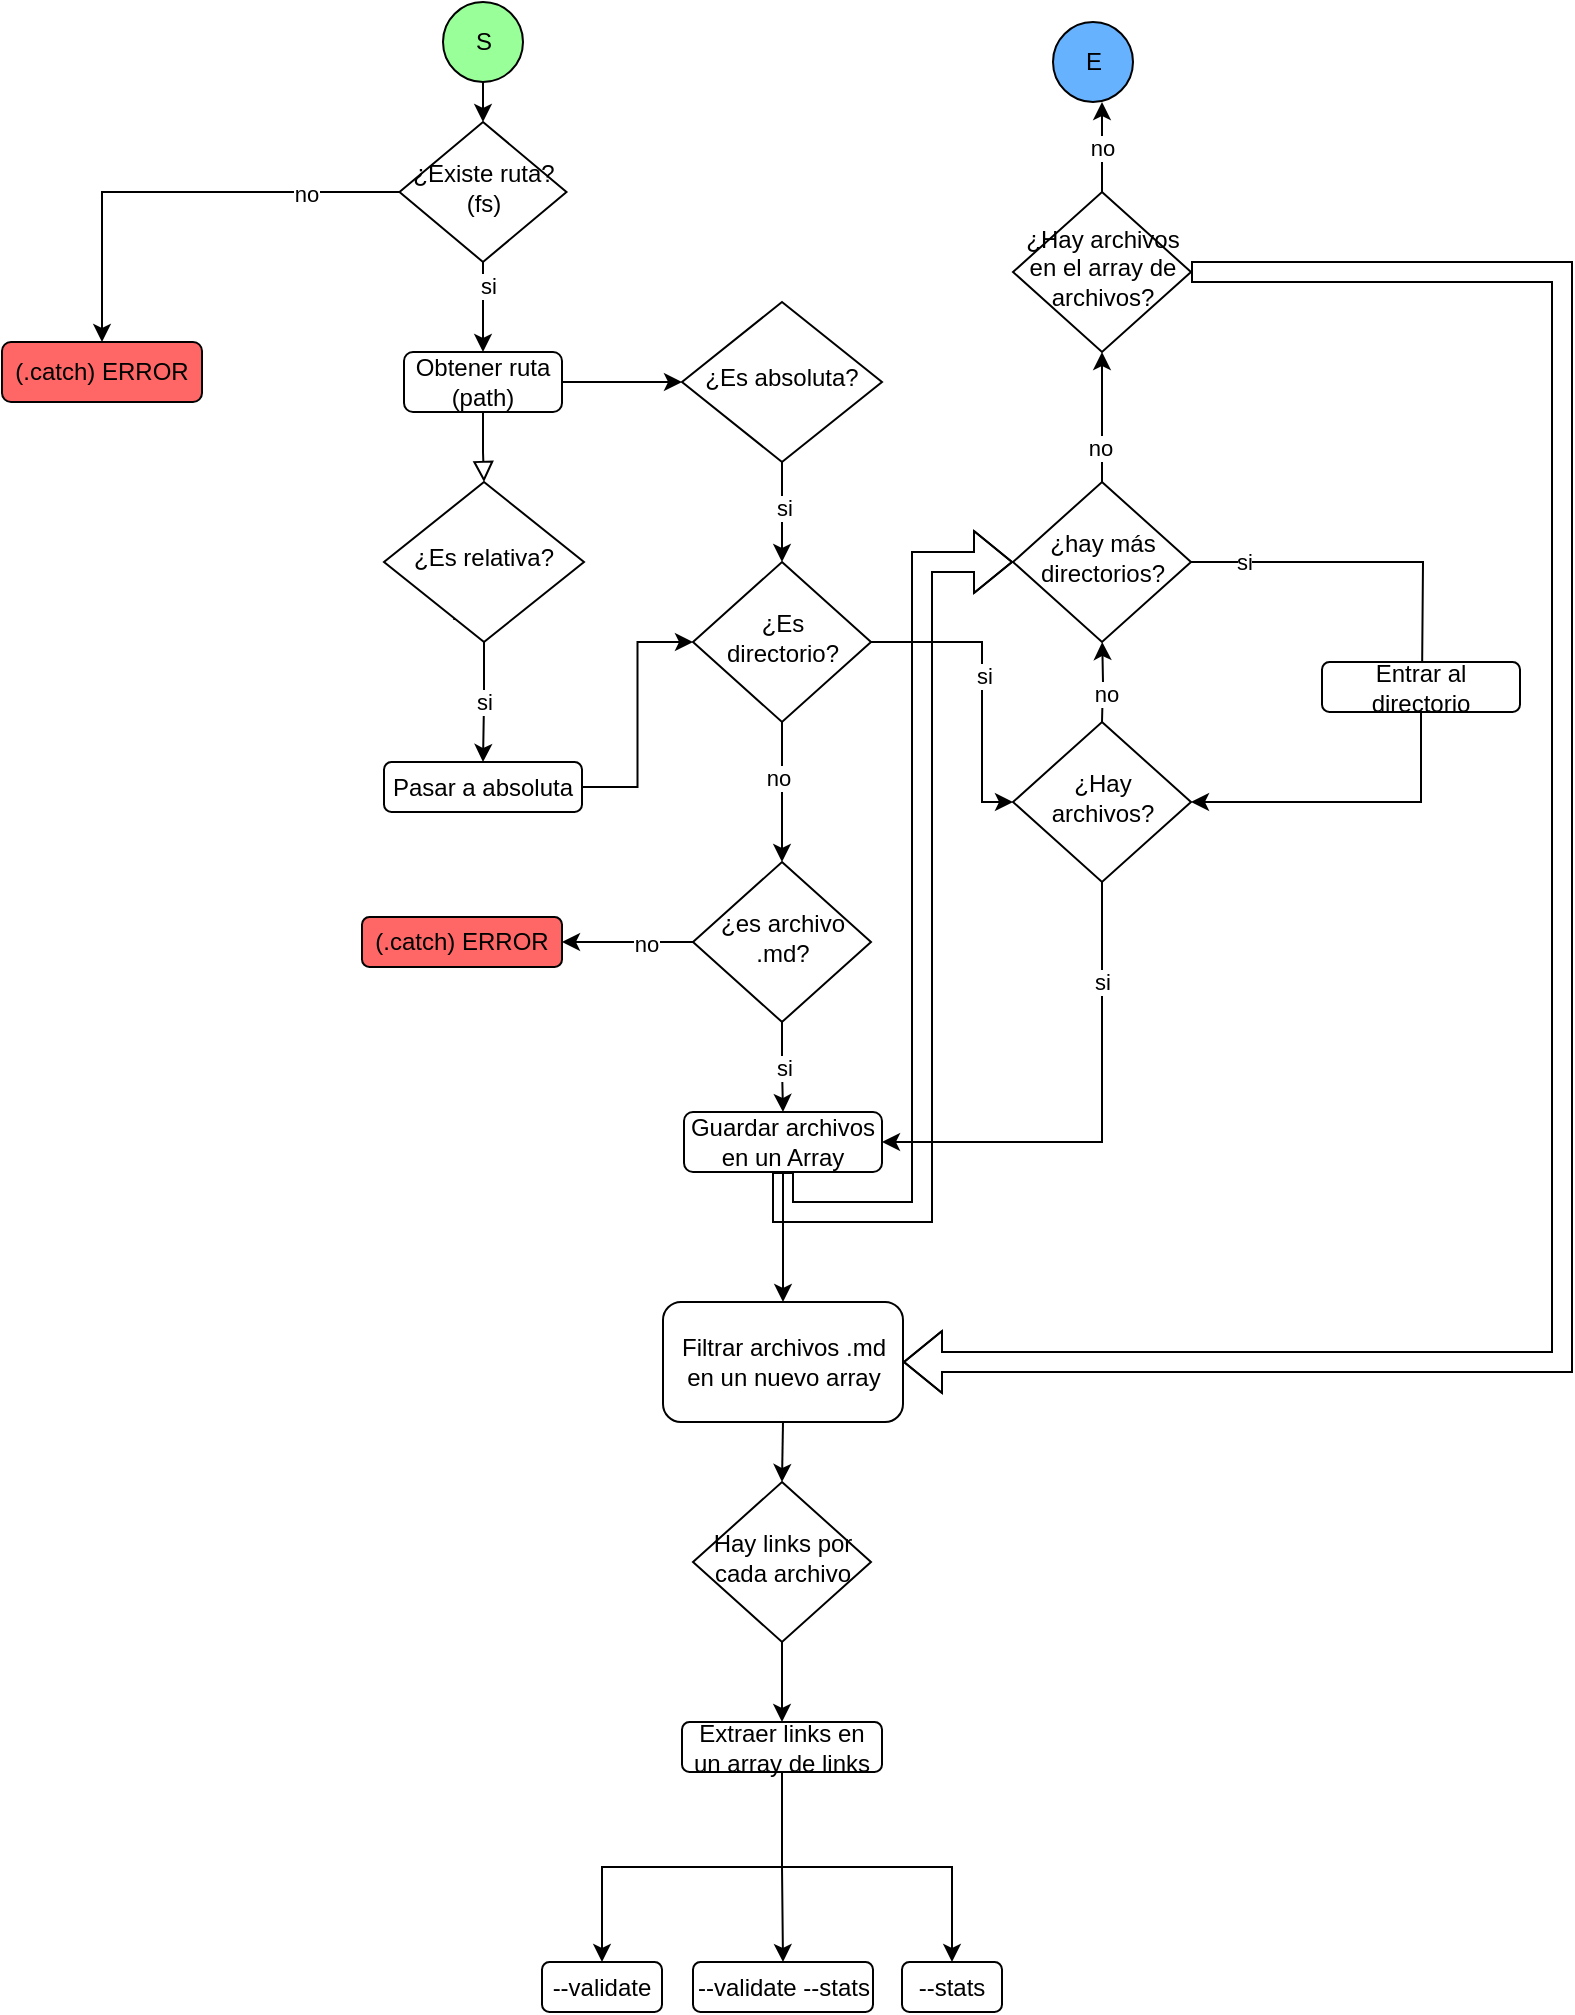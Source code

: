 <mxfile version="21.6.5" type="github">
  <diagram id="C5RBs43oDa-KdzZeNtuy" name="Page-1">
    <mxGraphModel dx="1280" dy="946" grid="1" gridSize="10" guides="1" tooltips="1" connect="1" arrows="1" fold="1" page="1" pageScale="1" pageWidth="827" pageHeight="1169" math="0" shadow="0">
      <root>
        <mxCell id="WIyWlLk6GJQsqaUBKTNV-0" />
        <mxCell id="WIyWlLk6GJQsqaUBKTNV-1" parent="WIyWlLk6GJQsqaUBKTNV-0" />
        <mxCell id="K4JYTw5yfTDGfKBI4vf8-60" style="edgeStyle=orthogonalEdgeStyle;rounded=0;orthogonalLoop=1;jettySize=auto;html=1;exitX=1;exitY=0.5;exitDx=0;exitDy=0;entryX=0;entryY=0.5;entryDx=0;entryDy=0;" parent="WIyWlLk6GJQsqaUBKTNV-1" source="cMCzajVln8yDzjuoKP5j-2" target="WIyWlLk6GJQsqaUBKTNV-10" edge="1">
          <mxGeometry relative="1" as="geometry">
            <mxPoint x="465" y="200" as="sourcePoint" />
          </mxGeometry>
        </mxCell>
        <mxCell id="K4JYTw5yfTDGfKBI4vf8-66" style="edgeStyle=orthogonalEdgeStyle;rounded=0;orthogonalLoop=1;jettySize=auto;html=1;exitX=0;exitY=0.5;exitDx=0;exitDy=0;entryX=0.5;entryY=0;entryDx=0;entryDy=0;" parent="WIyWlLk6GJQsqaUBKTNV-1" source="cMCzajVln8yDzjuoKP5j-0" target="K4JYTw5yfTDGfKBI4vf8-57" edge="1">
          <mxGeometry relative="1" as="geometry" />
        </mxCell>
        <mxCell id="K4JYTw5yfTDGfKBI4vf8-67" value="no" style="edgeLabel;html=1;align=center;verticalAlign=middle;resizable=0;points=[];" parent="K4JYTw5yfTDGfKBI4vf8-66" vertex="1" connectable="0">
          <mxGeometry x="-0.582" y="1" relative="1" as="geometry">
            <mxPoint as="offset" />
          </mxGeometry>
        </mxCell>
        <mxCell id="K4JYTw5yfTDGfKBI4vf8-64" style="edgeStyle=orthogonalEdgeStyle;rounded=0;orthogonalLoop=1;jettySize=auto;html=1;exitX=0.5;exitY=1;exitDx=0;exitDy=0;entryX=0.5;entryY=0;entryDx=0;entryDy=0;" parent="WIyWlLk6GJQsqaUBKTNV-1" source="WIyWlLk6GJQsqaUBKTNV-10" target="K4JYTw5yfTDGfKBI4vf8-7" edge="1">
          <mxGeometry relative="1" as="geometry" />
        </mxCell>
        <mxCell id="K4JYTw5yfTDGfKBI4vf8-65" value="si" style="edgeLabel;html=1;align=center;verticalAlign=middle;resizable=0;points=[];" parent="K4JYTw5yfTDGfKBI4vf8-64" vertex="1" connectable="0">
          <mxGeometry x="-0.074" y="1" relative="1" as="geometry">
            <mxPoint as="offset" />
          </mxGeometry>
        </mxCell>
        <mxCell id="WIyWlLk6GJQsqaUBKTNV-10" value="¿Es absoluta?" style="rhombus;whiteSpace=wrap;html=1;shadow=0;fontFamily=Helvetica;fontSize=12;align=center;strokeWidth=1;spacing=6;spacingTop=-4;" parent="WIyWlLk6GJQsqaUBKTNV-1" vertex="1">
          <mxGeometry x="520" y="150" width="100" height="80" as="geometry" />
        </mxCell>
        <mxCell id="cMCzajVln8yDzjuoKP5j-3" style="edgeStyle=orthogonalEdgeStyle;rounded=0;orthogonalLoop=1;jettySize=auto;html=1;exitX=0.5;exitY=1;exitDx=0;exitDy=0;entryX=0.5;entryY=0;entryDx=0;entryDy=0;" edge="1" parent="WIyWlLk6GJQsqaUBKTNV-1" source="K4JYTw5yfTDGfKBI4vf8-0" target="cMCzajVln8yDzjuoKP5j-0">
          <mxGeometry relative="1" as="geometry" />
        </mxCell>
        <mxCell id="K4JYTw5yfTDGfKBI4vf8-0" value="S" style="ellipse;whiteSpace=wrap;html=1;aspect=fixed;fillColor=#99FF99;" parent="WIyWlLk6GJQsqaUBKTNV-1" vertex="1">
          <mxGeometry x="400.5" width="40" height="40" as="geometry" />
        </mxCell>
        <mxCell id="K4JYTw5yfTDGfKBI4vf8-16" value="si" style="edgeStyle=orthogonalEdgeStyle;rounded=0;orthogonalLoop=1;jettySize=auto;html=1;entryX=0.5;entryY=0;entryDx=0;entryDy=0;exitX=0.5;exitY=1;exitDx=0;exitDy=0;" parent="WIyWlLk6GJQsqaUBKTNV-1" source="K4JYTw5yfTDGfKBI4vf8-11" target="K4JYTw5yfTDGfKBI4vf8-5" edge="1">
          <mxGeometry relative="1" as="geometry" />
        </mxCell>
        <mxCell id="K4JYTw5yfTDGfKBI4vf8-17" style="edgeStyle=orthogonalEdgeStyle;rounded=0;orthogonalLoop=1;jettySize=auto;html=1;entryX=0;entryY=0.5;entryDx=0;entryDy=0;" parent="WIyWlLk6GJQsqaUBKTNV-1" source="K4JYTw5yfTDGfKBI4vf8-5" target="K4JYTw5yfTDGfKBI4vf8-7" edge="1">
          <mxGeometry relative="1" as="geometry" />
        </mxCell>
        <mxCell id="K4JYTw5yfTDGfKBI4vf8-5" value="Pasar a absoluta" style="rounded=1;whiteSpace=wrap;html=1;" parent="WIyWlLk6GJQsqaUBKTNV-1" vertex="1">
          <mxGeometry x="371" y="380" width="99" height="25" as="geometry" />
        </mxCell>
        <mxCell id="K4JYTw5yfTDGfKBI4vf8-24" style="edgeStyle=orthogonalEdgeStyle;rounded=0;orthogonalLoop=1;jettySize=auto;html=1;exitX=0.5;exitY=0;exitDx=0;exitDy=0;" parent="WIyWlLk6GJQsqaUBKTNV-1" edge="1">
          <mxGeometry relative="1" as="geometry">
            <mxPoint x="730.118" y="320" as="targetPoint" />
            <mxPoint x="730" y="360.0" as="sourcePoint" />
          </mxGeometry>
        </mxCell>
        <mxCell id="K4JYTw5yfTDGfKBI4vf8-25" value="no" style="edgeLabel;html=1;align=center;verticalAlign=middle;resizable=0;points=[];" parent="K4JYTw5yfTDGfKBI4vf8-24" vertex="1" connectable="0">
          <mxGeometry x="-0.307" y="-1" relative="1" as="geometry">
            <mxPoint as="offset" />
          </mxGeometry>
        </mxCell>
        <mxCell id="K4JYTw5yfTDGfKBI4vf8-29" style="edgeStyle=orthogonalEdgeStyle;rounded=0;orthogonalLoop=1;jettySize=auto;html=1;exitX=0.5;exitY=1;exitDx=0;exitDy=0;entryX=0.5;entryY=0;entryDx=0;entryDy=0;" parent="WIyWlLk6GJQsqaUBKTNV-1" source="K4JYTw5yfTDGfKBI4vf8-7" target="K4JYTw5yfTDGfKBI4vf8-28" edge="1">
          <mxGeometry relative="1" as="geometry" />
        </mxCell>
        <mxCell id="cMCzajVln8yDzjuoKP5j-43" value="no" style="edgeLabel;html=1;align=center;verticalAlign=middle;resizable=0;points=[];" vertex="1" connectable="0" parent="K4JYTw5yfTDGfKBI4vf8-29">
          <mxGeometry x="-0.2" y="-2" relative="1" as="geometry">
            <mxPoint as="offset" />
          </mxGeometry>
        </mxCell>
        <mxCell id="cMCzajVln8yDzjuoKP5j-10" style="edgeStyle=orthogonalEdgeStyle;rounded=0;orthogonalLoop=1;jettySize=auto;html=1;exitX=1;exitY=0.5;exitDx=0;exitDy=0;entryX=0;entryY=0.5;entryDx=0;entryDy=0;" edge="1" parent="WIyWlLk6GJQsqaUBKTNV-1" source="K4JYTw5yfTDGfKBI4vf8-7" target="K4JYTw5yfTDGfKBI4vf8-26">
          <mxGeometry relative="1" as="geometry">
            <Array as="points">
              <mxPoint x="670" y="320" />
              <mxPoint x="670" y="400" />
            </Array>
          </mxGeometry>
        </mxCell>
        <mxCell id="cMCzajVln8yDzjuoKP5j-11" value="si" style="edgeLabel;html=1;align=center;verticalAlign=middle;resizable=0;points=[];" vertex="1" connectable="0" parent="cMCzajVln8yDzjuoKP5j-10">
          <mxGeometry x="-0.037" y="1" relative="1" as="geometry">
            <mxPoint as="offset" />
          </mxGeometry>
        </mxCell>
        <mxCell id="K4JYTw5yfTDGfKBI4vf8-7" value="¿Es directorio?" style="rhombus;whiteSpace=wrap;html=1;shadow=0;fontFamily=Helvetica;fontSize=12;align=center;strokeWidth=1;spacing=6;spacingTop=-4;" parent="WIyWlLk6GJQsqaUBKTNV-1" vertex="1">
          <mxGeometry x="525.5" y="280" width="89" height="80" as="geometry" />
        </mxCell>
        <mxCell id="K4JYTw5yfTDGfKBI4vf8-10" value="Yes" style="edgeStyle=orthogonalEdgeStyle;rounded=0;html=1;jettySize=auto;orthogonalLoop=1;fontSize=11;endArrow=block;endFill=0;endSize=8;strokeWidth=1;shadow=0;labelBackgroundColor=none;exitX=0.5;exitY=1;exitDx=0;exitDy=0;" parent="WIyWlLk6GJQsqaUBKTNV-1" source="K4JYTw5yfTDGfKBI4vf8-11" edge="1">
          <mxGeometry y="10" relative="1" as="geometry">
            <mxPoint as="offset" />
            <mxPoint x="431.03" y="240" as="sourcePoint" />
            <mxPoint x="421" y="310" as="targetPoint" />
            <Array as="points">
              <mxPoint x="421" y="300" />
            </Array>
          </mxGeometry>
        </mxCell>
        <mxCell id="K4JYTw5yfTDGfKBI4vf8-12" value="" style="edgeStyle=orthogonalEdgeStyle;rounded=0;html=1;jettySize=auto;orthogonalLoop=1;fontSize=11;endArrow=block;endFill=0;endSize=8;strokeWidth=1;shadow=0;labelBackgroundColor=none;exitX=0.5;exitY=1;exitDx=0;exitDy=0;" parent="WIyWlLk6GJQsqaUBKTNV-1" source="cMCzajVln8yDzjuoKP5j-2" target="K4JYTw5yfTDGfKBI4vf8-11" edge="1">
          <mxGeometry y="10" relative="1" as="geometry">
            <mxPoint as="offset" />
            <mxPoint x="420.5" y="240" as="sourcePoint" />
            <mxPoint x="421" y="310" as="targetPoint" />
            <Array as="points" />
          </mxGeometry>
        </mxCell>
        <mxCell id="K4JYTw5yfTDGfKBI4vf8-11" value="¿Es relativa?" style="rhombus;whiteSpace=wrap;html=1;shadow=0;fontFamily=Helvetica;fontSize=12;align=center;strokeWidth=1;spacing=6;spacingTop=-4;" parent="WIyWlLk6GJQsqaUBKTNV-1" vertex="1">
          <mxGeometry x="371" y="240" width="100" height="80" as="geometry" />
        </mxCell>
        <mxCell id="K4JYTw5yfTDGfKBI4vf8-31" value="si" style="edgeStyle=orthogonalEdgeStyle;rounded=0;orthogonalLoop=1;jettySize=auto;html=1;exitX=0.5;exitY=1;exitDx=0;exitDy=0;entryX=1;entryY=0.5;entryDx=0;entryDy=0;" parent="WIyWlLk6GJQsqaUBKTNV-1" source="K4JYTw5yfTDGfKBI4vf8-26" target="K4JYTw5yfTDGfKBI4vf8-34" edge="1">
          <mxGeometry x="-0.583" relative="1" as="geometry">
            <mxPoint as="offset" />
            <mxPoint x="730.5" y="470" as="targetPoint" />
          </mxGeometry>
        </mxCell>
        <mxCell id="K4JYTw5yfTDGfKBI4vf8-26" value="¿Hay archivos?" style="rhombus;whiteSpace=wrap;html=1;shadow=0;fontFamily=Helvetica;fontSize=12;align=center;strokeWidth=1;spacing=6;spacingTop=-4;" parent="WIyWlLk6GJQsqaUBKTNV-1" vertex="1">
          <mxGeometry x="685.5" y="360" width="89" height="80" as="geometry" />
        </mxCell>
        <mxCell id="K4JYTw5yfTDGfKBI4vf8-36" value="si" style="edgeStyle=orthogonalEdgeStyle;rounded=0;orthogonalLoop=1;jettySize=auto;html=1;exitX=0.5;exitY=1;exitDx=0;exitDy=0;entryX=0.5;entryY=0;entryDx=0;entryDy=0;" parent="WIyWlLk6GJQsqaUBKTNV-1" source="K4JYTw5yfTDGfKBI4vf8-28" target="K4JYTw5yfTDGfKBI4vf8-34" edge="1">
          <mxGeometry relative="1" as="geometry" />
        </mxCell>
        <mxCell id="cMCzajVln8yDzjuoKP5j-7" style="edgeStyle=orthogonalEdgeStyle;rounded=0;orthogonalLoop=1;jettySize=auto;html=1;exitX=1;exitY=1;exitDx=0;exitDy=0;entryX=1;entryY=0.5;entryDx=0;entryDy=0;" edge="1" parent="WIyWlLk6GJQsqaUBKTNV-1" source="K4JYTw5yfTDGfKBI4vf8-28" target="cMCzajVln8yDzjuoKP5j-9">
          <mxGeometry relative="1" as="geometry">
            <Array as="points">
              <mxPoint x="592" y="470" />
            </Array>
          </mxGeometry>
        </mxCell>
        <mxCell id="cMCzajVln8yDzjuoKP5j-8" value="no" style="edgeLabel;html=1;align=center;verticalAlign=middle;resizable=0;points=[];" vertex="1" connectable="0" parent="cMCzajVln8yDzjuoKP5j-7">
          <mxGeometry x="-0.766" y="3" relative="1" as="geometry">
            <mxPoint as="offset" />
          </mxGeometry>
        </mxCell>
        <mxCell id="cMCzajVln8yDzjuoKP5j-44" value="no" style="edgeLabel;html=1;align=center;verticalAlign=middle;resizable=0;points=[];" vertex="1" connectable="0" parent="cMCzajVln8yDzjuoKP5j-7">
          <mxGeometry x="0.455" y="1" relative="1" as="geometry">
            <mxPoint as="offset" />
          </mxGeometry>
        </mxCell>
        <mxCell id="K4JYTw5yfTDGfKBI4vf8-28" value="¿es archivo &lt;br&gt;.md?" style="rhombus;whiteSpace=wrap;html=1;shadow=0;fontFamily=Helvetica;fontSize=12;align=center;strokeWidth=1;spacing=6;spacingTop=-4;" parent="WIyWlLk6GJQsqaUBKTNV-1" vertex="1">
          <mxGeometry x="525.5" y="430" width="89" height="80" as="geometry" />
        </mxCell>
        <mxCell id="cMCzajVln8yDzjuoKP5j-32" style="edgeStyle=orthogonalEdgeStyle;shape=flexArrow;rounded=0;orthogonalLoop=1;jettySize=auto;html=1;exitX=0.5;exitY=1;exitDx=0;exitDy=0;entryX=0;entryY=0.5;entryDx=0;entryDy=0;" edge="1" parent="WIyWlLk6GJQsqaUBKTNV-1" source="K4JYTw5yfTDGfKBI4vf8-34" target="cMCzajVln8yDzjuoKP5j-15">
          <mxGeometry relative="1" as="geometry">
            <Array as="points">
              <mxPoint x="571" y="605" />
              <mxPoint x="640" y="605" />
              <mxPoint x="640" y="280" />
            </Array>
          </mxGeometry>
        </mxCell>
        <mxCell id="cMCzajVln8yDzjuoKP5j-40" style="edgeStyle=orthogonalEdgeStyle;rounded=0;orthogonalLoop=1;jettySize=auto;html=1;exitX=0.5;exitY=1;exitDx=0;exitDy=0;entryX=0.5;entryY=0;entryDx=0;entryDy=0;" edge="1" parent="WIyWlLk6GJQsqaUBKTNV-1" source="K4JYTw5yfTDGfKBI4vf8-34" target="cMCzajVln8yDzjuoKP5j-34">
          <mxGeometry relative="1" as="geometry" />
        </mxCell>
        <mxCell id="K4JYTw5yfTDGfKBI4vf8-34" value="Guardar archivos en un Array" style="rounded=1;whiteSpace=wrap;html=1;" parent="WIyWlLk6GJQsqaUBKTNV-1" vertex="1">
          <mxGeometry x="521" y="555" width="99" height="30" as="geometry" />
        </mxCell>
        <mxCell id="K4JYTw5yfTDGfKBI4vf8-49" style="edgeStyle=orthogonalEdgeStyle;rounded=0;orthogonalLoop=1;jettySize=auto;html=1;exitX=0.5;exitY=1;exitDx=0;exitDy=0;entryX=0.5;entryY=0;entryDx=0;entryDy=0;" parent="WIyWlLk6GJQsqaUBKTNV-1" source="K4JYTw5yfTDGfKBI4vf8-42" target="K4JYTw5yfTDGfKBI4vf8-48" edge="1">
          <mxGeometry relative="1" as="geometry" />
        </mxCell>
        <mxCell id="K4JYTw5yfTDGfKBI4vf8-54" style="edgeStyle=orthogonalEdgeStyle;rounded=0;orthogonalLoop=1;jettySize=auto;html=1;exitX=0.5;exitY=1;exitDx=0;exitDy=0;entryX=0.5;entryY=0;entryDx=0;entryDy=0;" parent="WIyWlLk6GJQsqaUBKTNV-1" source="K4JYTw5yfTDGfKBI4vf8-48" target="K4JYTw5yfTDGfKBI4vf8-51" edge="1">
          <mxGeometry relative="1" as="geometry" />
        </mxCell>
        <mxCell id="K4JYTw5yfTDGfKBI4vf8-55" style="edgeStyle=orthogonalEdgeStyle;rounded=0;orthogonalLoop=1;jettySize=auto;html=1;exitX=0.5;exitY=1;exitDx=0;exitDy=0;entryX=0.5;entryY=0;entryDx=0;entryDy=0;" parent="WIyWlLk6GJQsqaUBKTNV-1" source="K4JYTw5yfTDGfKBI4vf8-48" target="K4JYTw5yfTDGfKBI4vf8-52" edge="1">
          <mxGeometry relative="1" as="geometry" />
        </mxCell>
        <mxCell id="K4JYTw5yfTDGfKBI4vf8-56" style="edgeStyle=orthogonalEdgeStyle;rounded=0;orthogonalLoop=1;jettySize=auto;html=1;exitX=0.5;exitY=1;exitDx=0;exitDy=0;entryX=0.5;entryY=0;entryDx=0;entryDy=0;" parent="WIyWlLk6GJQsqaUBKTNV-1" source="K4JYTw5yfTDGfKBI4vf8-48" target="K4JYTw5yfTDGfKBI4vf8-53" edge="1">
          <mxGeometry relative="1" as="geometry" />
        </mxCell>
        <mxCell id="K4JYTw5yfTDGfKBI4vf8-48" value="Extraer links en un array de links" style="rounded=1;whiteSpace=wrap;html=1;" parent="WIyWlLk6GJQsqaUBKTNV-1" vertex="1">
          <mxGeometry x="520" y="860" width="100" height="25" as="geometry" />
        </mxCell>
        <mxCell id="K4JYTw5yfTDGfKBI4vf8-51" value="--validate" style="rounded=1;whiteSpace=wrap;html=1;" parent="WIyWlLk6GJQsqaUBKTNV-1" vertex="1">
          <mxGeometry x="450" y="980" width="60" height="25" as="geometry" />
        </mxCell>
        <mxCell id="K4JYTw5yfTDGfKBI4vf8-52" value="--validate --stats" style="rounded=1;whiteSpace=wrap;html=1;" parent="WIyWlLk6GJQsqaUBKTNV-1" vertex="1">
          <mxGeometry x="525.5" y="980" width="90" height="25" as="geometry" />
        </mxCell>
        <mxCell id="K4JYTw5yfTDGfKBI4vf8-53" value="--stats" style="rounded=1;whiteSpace=wrap;html=1;" parent="WIyWlLk6GJQsqaUBKTNV-1" vertex="1">
          <mxGeometry x="630" y="980" width="50" height="25" as="geometry" />
        </mxCell>
        <mxCell id="K4JYTw5yfTDGfKBI4vf8-57" value="(.catch) ERROR" style="rounded=1;whiteSpace=wrap;html=1;fillColor=#FF6666;" parent="WIyWlLk6GJQsqaUBKTNV-1" vertex="1">
          <mxGeometry x="180" y="170" width="100" height="30" as="geometry" />
        </mxCell>
        <mxCell id="K4JYTw5yfTDGfKBI4vf8-70" value="E" style="ellipse;whiteSpace=wrap;html=1;aspect=fixed;fillColor=#66B2FF;" parent="WIyWlLk6GJQsqaUBKTNV-1" vertex="1">
          <mxGeometry x="705.5" y="10" width="40" height="40" as="geometry" />
        </mxCell>
        <mxCell id="cMCzajVln8yDzjuoKP5j-4" style="edgeStyle=orthogonalEdgeStyle;rounded=0;orthogonalLoop=1;jettySize=auto;html=1;exitX=0.5;exitY=1;exitDx=0;exitDy=0;entryX=0.5;entryY=0;entryDx=0;entryDy=0;" edge="1" parent="WIyWlLk6GJQsqaUBKTNV-1" source="cMCzajVln8yDzjuoKP5j-0" target="cMCzajVln8yDzjuoKP5j-2">
          <mxGeometry relative="1" as="geometry">
            <mxPoint x="420.5" y="160" as="targetPoint" />
          </mxGeometry>
        </mxCell>
        <mxCell id="cMCzajVln8yDzjuoKP5j-5" value="si" style="edgeLabel;html=1;align=center;verticalAlign=middle;resizable=0;points=[];" vertex="1" connectable="0" parent="cMCzajVln8yDzjuoKP5j-4">
          <mxGeometry x="-0.495" y="2" relative="1" as="geometry">
            <mxPoint as="offset" />
          </mxGeometry>
        </mxCell>
        <mxCell id="cMCzajVln8yDzjuoKP5j-0" value="¿Existe ruta?&lt;br&gt;(fs)" style="rhombus;whiteSpace=wrap;html=1;shadow=0;fontFamily=Helvetica;fontSize=12;align=center;strokeWidth=1;spacing=6;spacingTop=-4;" vertex="1" parent="WIyWlLk6GJQsqaUBKTNV-1">
          <mxGeometry x="378.75" y="60" width="83.5" height="70" as="geometry" />
        </mxCell>
        <mxCell id="cMCzajVln8yDzjuoKP5j-2" value="Obtener ruta&lt;br&gt;(path)" style="rounded=1;whiteSpace=wrap;html=1;fontSize=12;glass=0;strokeWidth=1;shadow=0;" vertex="1" parent="WIyWlLk6GJQsqaUBKTNV-1">
          <mxGeometry x="381" y="175" width="79" height="30" as="geometry" />
        </mxCell>
        <mxCell id="cMCzajVln8yDzjuoKP5j-9" value="(.catch) ERROR" style="rounded=1;whiteSpace=wrap;html=1;fillColor=#FF6666;" vertex="1" parent="WIyWlLk6GJQsqaUBKTNV-1">
          <mxGeometry x="360" y="457.5" width="100" height="25" as="geometry" />
        </mxCell>
        <mxCell id="cMCzajVln8yDzjuoKP5j-17" style="edgeStyle=orthogonalEdgeStyle;rounded=0;orthogonalLoop=1;jettySize=auto;html=1;exitX=0.5;exitY=0;exitDx=0;exitDy=0;entryX=0.5;entryY=1;entryDx=0;entryDy=0;" edge="1" parent="WIyWlLk6GJQsqaUBKTNV-1" source="cMCzajVln8yDzjuoKP5j-15" target="cMCzajVln8yDzjuoKP5j-19">
          <mxGeometry relative="1" as="geometry">
            <mxPoint x="730" y="180" as="targetPoint" />
          </mxGeometry>
        </mxCell>
        <mxCell id="cMCzajVln8yDzjuoKP5j-18" value="no" style="edgeLabel;html=1;align=center;verticalAlign=middle;resizable=0;points=[];" vertex="1" connectable="0" parent="cMCzajVln8yDzjuoKP5j-17">
          <mxGeometry x="-0.46" y="1" relative="1" as="geometry">
            <mxPoint as="offset" />
          </mxGeometry>
        </mxCell>
        <mxCell id="cMCzajVln8yDzjuoKP5j-24" style="edgeStyle=orthogonalEdgeStyle;rounded=0;orthogonalLoop=1;jettySize=auto;html=1;" edge="1" parent="WIyWlLk6GJQsqaUBKTNV-1" source="cMCzajVln8yDzjuoKP5j-15">
          <mxGeometry relative="1" as="geometry">
            <mxPoint x="890" y="340" as="targetPoint" />
          </mxGeometry>
        </mxCell>
        <mxCell id="cMCzajVln8yDzjuoKP5j-25" value="si" style="edgeLabel;html=1;align=center;verticalAlign=middle;resizable=0;points=[];" vertex="1" connectable="0" parent="cMCzajVln8yDzjuoKP5j-24">
          <mxGeometry x="-0.022" relative="1" as="geometry">
            <mxPoint x="-60" as="offset" />
          </mxGeometry>
        </mxCell>
        <mxCell id="cMCzajVln8yDzjuoKP5j-15" value="¿hay más directorios?" style="rhombus;whiteSpace=wrap;html=1;shadow=0;fontFamily=Helvetica;fontSize=12;align=center;strokeWidth=1;spacing=6;spacingTop=-4;" vertex="1" parent="WIyWlLk6GJQsqaUBKTNV-1">
          <mxGeometry x="685.5" y="240" width="89" height="80" as="geometry" />
        </mxCell>
        <mxCell id="cMCzajVln8yDzjuoKP5j-20" value="no" style="edgeStyle=orthogonalEdgeStyle;rounded=0;orthogonalLoop=1;jettySize=auto;html=1;exitX=0.5;exitY=0;exitDx=0;exitDy=0;" edge="1" parent="WIyWlLk6GJQsqaUBKTNV-1" source="cMCzajVln8yDzjuoKP5j-19">
          <mxGeometry relative="1" as="geometry">
            <mxPoint x="730" y="50" as="targetPoint" />
          </mxGeometry>
        </mxCell>
        <mxCell id="cMCzajVln8yDzjuoKP5j-38" style="edgeStyle=orthogonalEdgeStyle;shape=flexArrow;rounded=0;orthogonalLoop=1;jettySize=auto;html=1;exitX=1;exitY=0.5;exitDx=0;exitDy=0;entryX=1;entryY=0.5;entryDx=0;entryDy=0;" edge="1" parent="WIyWlLk6GJQsqaUBKTNV-1" source="cMCzajVln8yDzjuoKP5j-19" target="cMCzajVln8yDzjuoKP5j-34">
          <mxGeometry relative="1" as="geometry">
            <Array as="points">
              <mxPoint x="960" y="135" />
              <mxPoint x="960" y="680" />
            </Array>
          </mxGeometry>
        </mxCell>
        <mxCell id="cMCzajVln8yDzjuoKP5j-19" value="¿Hay archivos en el array de archivos?" style="rhombus;whiteSpace=wrap;html=1;shadow=0;fontFamily=Helvetica;fontSize=12;align=center;strokeWidth=1;spacing=6;spacingTop=-4;" vertex="1" parent="WIyWlLk6GJQsqaUBKTNV-1">
          <mxGeometry x="685.5" y="95" width="89" height="80" as="geometry" />
        </mxCell>
        <mxCell id="cMCzajVln8yDzjuoKP5j-27" style="edgeStyle=orthogonalEdgeStyle;rounded=0;orthogonalLoop=1;jettySize=auto;html=1;exitX=0.5;exitY=1;exitDx=0;exitDy=0;entryX=1;entryY=0.5;entryDx=0;entryDy=0;" edge="1" parent="WIyWlLk6GJQsqaUBKTNV-1" source="cMCzajVln8yDzjuoKP5j-26" target="K4JYTw5yfTDGfKBI4vf8-26">
          <mxGeometry relative="1" as="geometry" />
        </mxCell>
        <mxCell id="cMCzajVln8yDzjuoKP5j-26" value="Entrar al directorio" style="rounded=1;whiteSpace=wrap;html=1;" vertex="1" parent="WIyWlLk6GJQsqaUBKTNV-1">
          <mxGeometry x="840" y="330" width="99" height="25" as="geometry" />
        </mxCell>
        <mxCell id="cMCzajVln8yDzjuoKP5j-42" style="edgeStyle=orthogonalEdgeStyle;rounded=0;orthogonalLoop=1;jettySize=auto;html=1;exitX=0.5;exitY=1;exitDx=0;exitDy=0;entryX=0.5;entryY=0;entryDx=0;entryDy=0;" edge="1" parent="WIyWlLk6GJQsqaUBKTNV-1" source="cMCzajVln8yDzjuoKP5j-34" target="K4JYTw5yfTDGfKBI4vf8-42">
          <mxGeometry relative="1" as="geometry" />
        </mxCell>
        <mxCell id="cMCzajVln8yDzjuoKP5j-34" value="Filtrar archivos .md en un nuevo array" style="rounded=1;whiteSpace=wrap;html=1;" vertex="1" parent="WIyWlLk6GJQsqaUBKTNV-1">
          <mxGeometry x="510.5" y="650" width="120" height="60" as="geometry" />
        </mxCell>
        <mxCell id="K4JYTw5yfTDGfKBI4vf8-42" value="Hay links por cada archivo" style="rhombus;whiteSpace=wrap;html=1;shadow=0;fontFamily=Helvetica;fontSize=12;align=center;strokeWidth=1;spacing=6;spacingTop=-4;" parent="WIyWlLk6GJQsqaUBKTNV-1" vertex="1">
          <mxGeometry x="525.5" y="740" width="89" height="80" as="geometry" />
        </mxCell>
      </root>
    </mxGraphModel>
  </diagram>
</mxfile>
